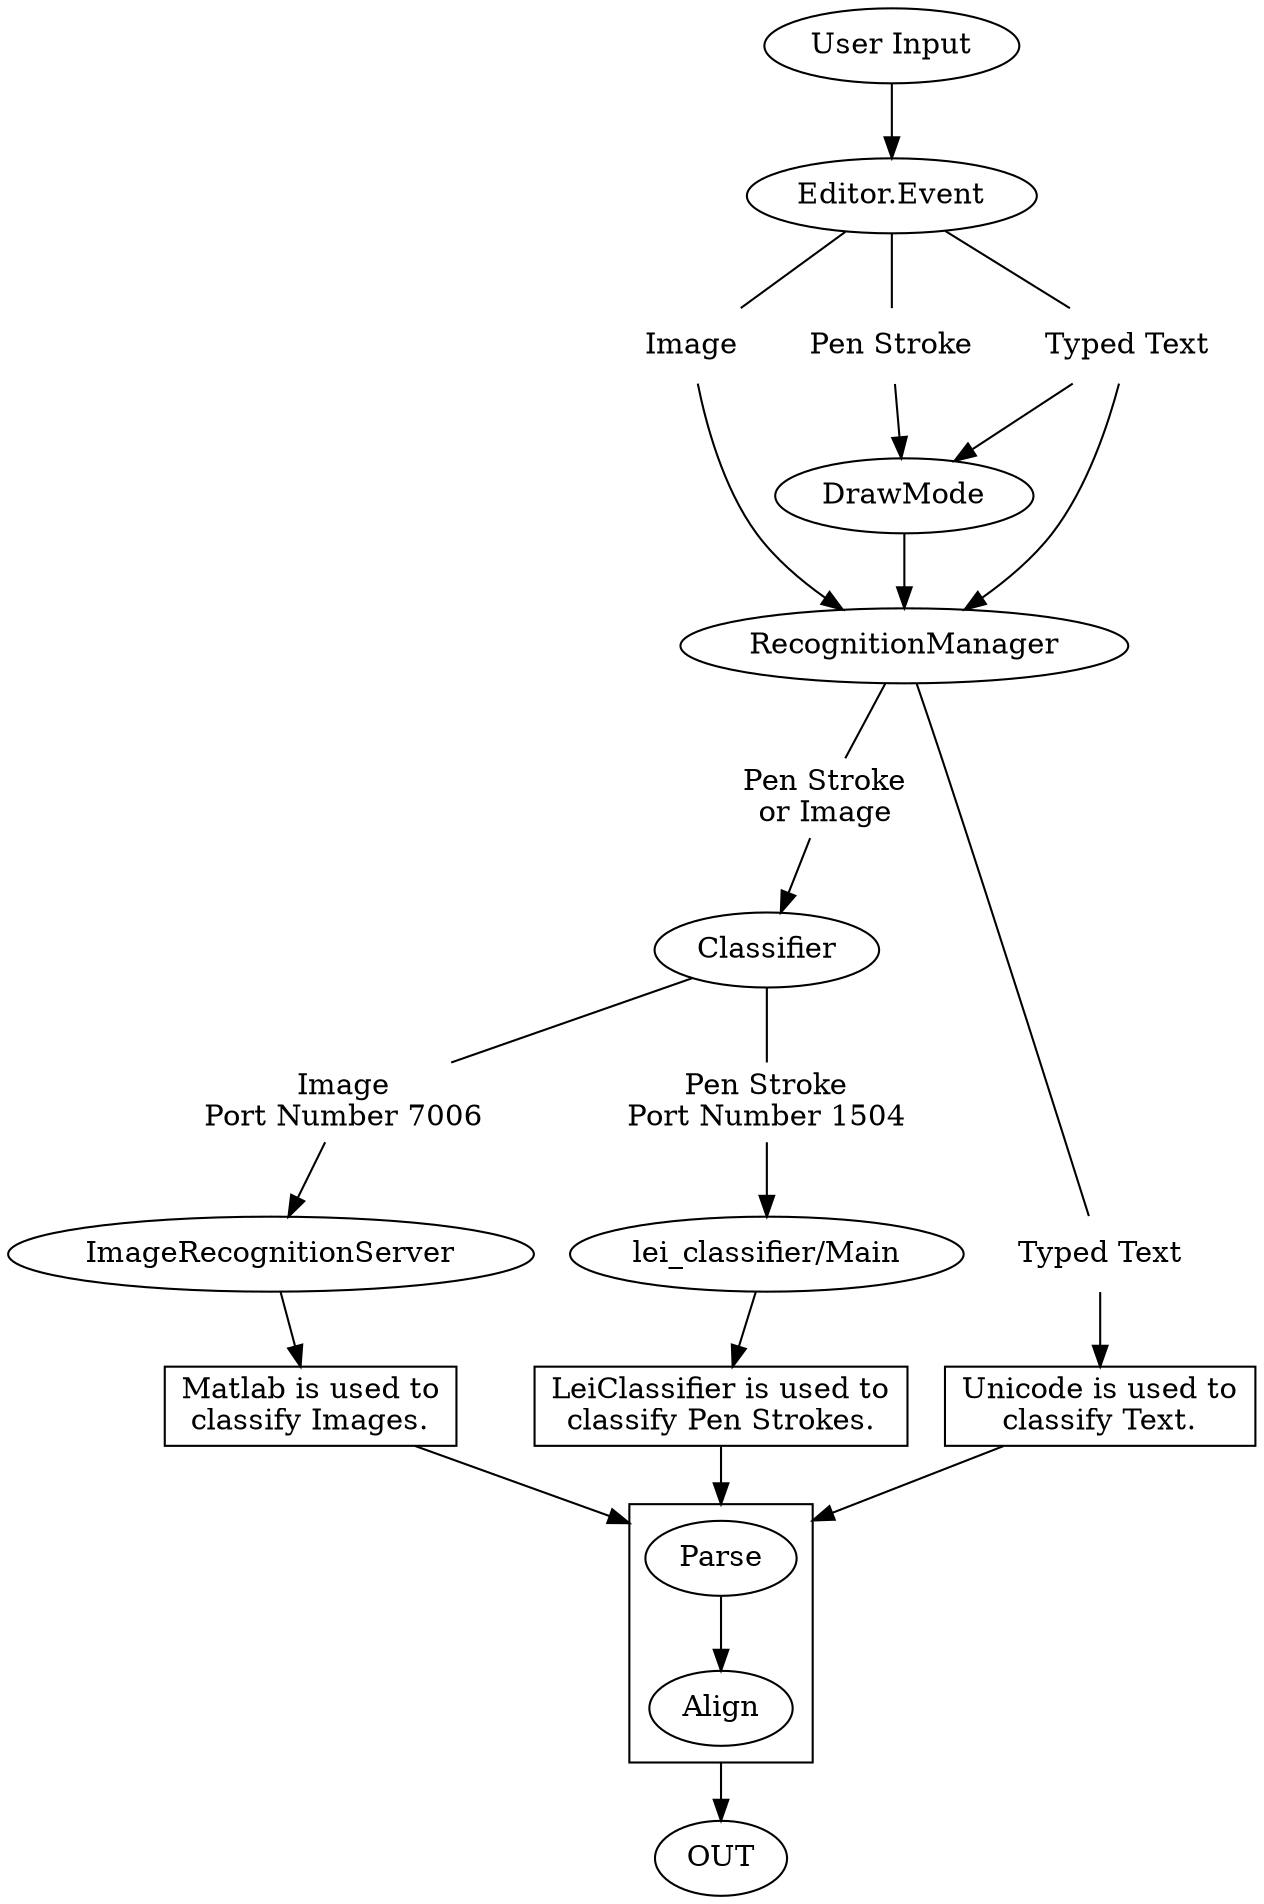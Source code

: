digraph min_process {
	compound = true;
	
    UI [label="User Input"];
    EE [label="Editor.Event"];
    PS1 [label="Pen Stroke",shape="plaintext"];
    IM1 [label="Image",shape="plaintext"];
    TT1 [label="Typed Text",shape="plaintext"];
    DM [label="DrawMode"];
    RM [label="RecognitionManager"];
    CL [label="Classifier"];
    PPS [label="Pen Stroke\nPort Number 1504",shape="plaintext"];
    PIM [label="Image\nPort Number 7006",shape="plaintext"];
    LC [label="lei_classifier/Main"];
    IRS [label="ImageRecognitionServer"];
    PSoIM [label="Pen Stroke\nor Image",shape="plaintext"];
    ETT [label="Unicode is used to\nclassify Text.",shape="box"];
    EIM [label="Matlab is used to\nclassify Images.",shape="box"];
    EPS [label="LeiClassifier is used to\nclassify Pen Strokes.",shape="box"];    
    TT2 [label="Typed Text",shape="plaintext"];
	subgraph cluster_align {
        PA [label="Parse"];
        AL [label="Align"];
        PA -> AL;
    }

    ETT -> PA [lhead=cluster_align];
    EPS -> PA [lhead=cluster_align];
    EIM -> PA [lhead=cluster_align];
    AL -> OUT [ltail=cluster_align];
    {rank=same; PS1 IM1 TT1}
    
    UI -> EE;
    EE -> PS1 [arrowhead="none"];
    EE -> IM1 [arrowhead="none"];
    EE -> TT1 [arrowhead="none"];

    PS1 -> DM;
    TT1 -> DM;
    
    TT1 -> RM;
    IM1 -> RM;
    DM -> RM;
    RM -> TT2 [arrowhead="none"];
    RM -> PSoIM [arrowhead="none"];
    PSoIM->CL;
    
    TT2 -> ETT;

    CL -> PPS [arrowhead="none"];
    PPS -> LC;
    LC -> EPS;

    CL -> PIM [arrowhead="none"];
    PIM -> IRS;
    IRS -> EIM;
}
